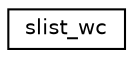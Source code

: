 digraph "Graphical Class Hierarchy"
{
  edge [fontname="Helvetica",fontsize="10",labelfontname="Helvetica",labelfontsize="10"];
  node [fontname="Helvetica",fontsize="10",shape=record];
  rankdir="LR";
  Node0 [label="slist_wc",height=0.2,width=0.4,color="black", fillcolor="white", style="filled",URL="$structslist__wc.html"];
}
